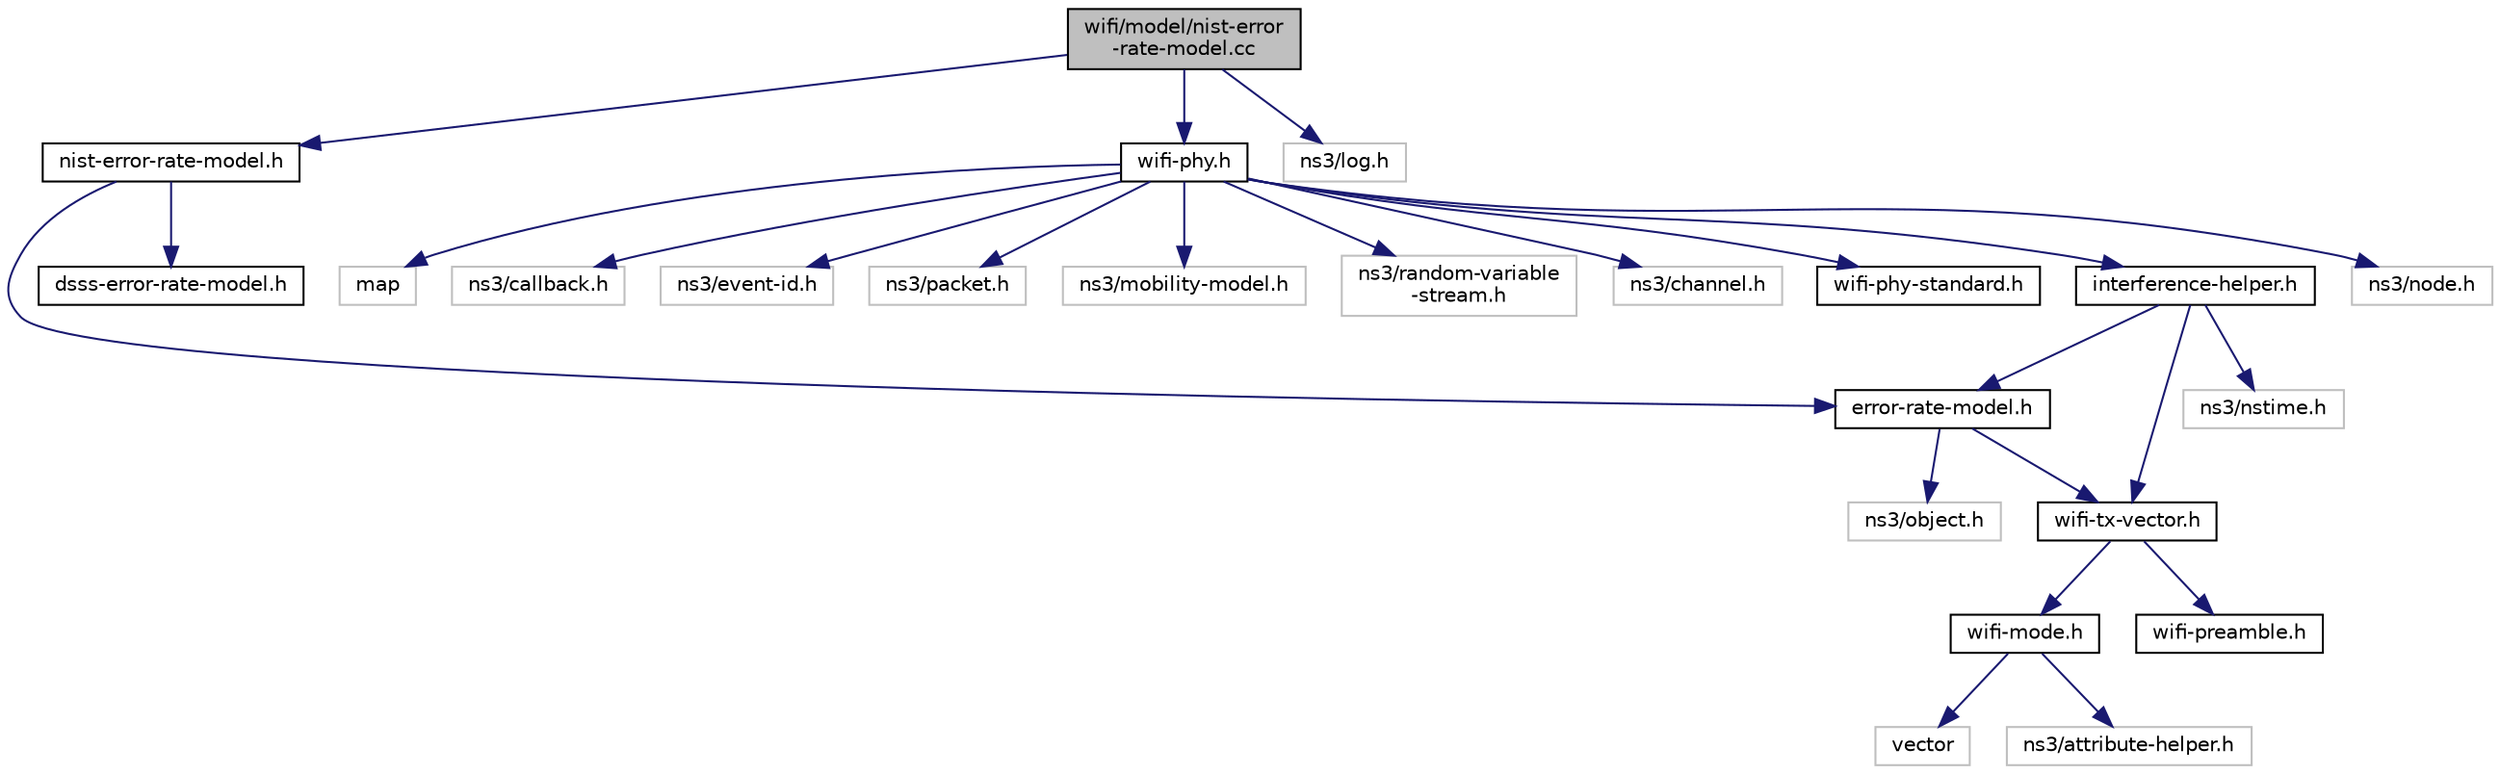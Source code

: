 digraph "wifi/model/nist-error-rate-model.cc"
{
  edge [fontname="Helvetica",fontsize="10",labelfontname="Helvetica",labelfontsize="10"];
  node [fontname="Helvetica",fontsize="10",shape=record];
  Node1 [label="wifi/model/nist-error\l-rate-model.cc",height=0.2,width=0.4,color="black", fillcolor="grey75", style="filled", fontcolor="black"];
  Node1 -> Node2 [color="midnightblue",fontsize="10",style="solid"];
  Node2 [label="nist-error-rate-model.h",height=0.2,width=0.4,color="black", fillcolor="white", style="filled",URL="$d1/dcd/nist-error-rate-model_8h.html"];
  Node2 -> Node3 [color="midnightblue",fontsize="10",style="solid"];
  Node3 [label="error-rate-model.h",height=0.2,width=0.4,color="black", fillcolor="white", style="filled",URL="$df/de2/error-rate-model_8h.html"];
  Node3 -> Node4 [color="midnightblue",fontsize="10",style="solid"];
  Node4 [label="wifi-tx-vector.h",height=0.2,width=0.4,color="black", fillcolor="white", style="filled",URL="$d6/d4e/wifi-tx-vector_8h.html"];
  Node4 -> Node5 [color="midnightblue",fontsize="10",style="solid"];
  Node5 [label="wifi-mode.h",height=0.2,width=0.4,color="black", fillcolor="white", style="filled",URL="$d1/d96/wifi-mode_8h.html"];
  Node5 -> Node6 [color="midnightblue",fontsize="10",style="solid"];
  Node6 [label="vector",height=0.2,width=0.4,color="grey75", fillcolor="white", style="filled"];
  Node5 -> Node7 [color="midnightblue",fontsize="10",style="solid"];
  Node7 [label="ns3/attribute-helper.h",height=0.2,width=0.4,color="grey75", fillcolor="white", style="filled"];
  Node4 -> Node8 [color="midnightblue",fontsize="10",style="solid"];
  Node8 [label="wifi-preamble.h",height=0.2,width=0.4,color="black", fillcolor="white", style="filled",URL="$d9/d85/wifi-preamble_8h.html"];
  Node3 -> Node9 [color="midnightblue",fontsize="10",style="solid"];
  Node9 [label="ns3/object.h",height=0.2,width=0.4,color="grey75", fillcolor="white", style="filled"];
  Node2 -> Node10 [color="midnightblue",fontsize="10",style="solid"];
  Node10 [label="dsss-error-rate-model.h",height=0.2,width=0.4,color="black", fillcolor="white", style="filled",URL="$dc/de1/dsss-error-rate-model_8h.html"];
  Node1 -> Node11 [color="midnightblue",fontsize="10",style="solid"];
  Node11 [label="wifi-phy.h",height=0.2,width=0.4,color="black", fillcolor="white", style="filled",URL="$d5/d72/wifi-phy_8h.html"];
  Node11 -> Node12 [color="midnightblue",fontsize="10",style="solid"];
  Node12 [label="map",height=0.2,width=0.4,color="grey75", fillcolor="white", style="filled"];
  Node11 -> Node13 [color="midnightblue",fontsize="10",style="solid"];
  Node13 [label="ns3/callback.h",height=0.2,width=0.4,color="grey75", fillcolor="white", style="filled"];
  Node11 -> Node14 [color="midnightblue",fontsize="10",style="solid"];
  Node14 [label="ns3/event-id.h",height=0.2,width=0.4,color="grey75", fillcolor="white", style="filled"];
  Node11 -> Node15 [color="midnightblue",fontsize="10",style="solid"];
  Node15 [label="ns3/packet.h",height=0.2,width=0.4,color="grey75", fillcolor="white", style="filled"];
  Node11 -> Node16 [color="midnightblue",fontsize="10",style="solid"];
  Node16 [label="ns3/mobility-model.h",height=0.2,width=0.4,color="grey75", fillcolor="white", style="filled"];
  Node11 -> Node17 [color="midnightblue",fontsize="10",style="solid"];
  Node17 [label="ns3/random-variable\l-stream.h",height=0.2,width=0.4,color="grey75", fillcolor="white", style="filled"];
  Node11 -> Node18 [color="midnightblue",fontsize="10",style="solid"];
  Node18 [label="ns3/channel.h",height=0.2,width=0.4,color="grey75", fillcolor="white", style="filled"];
  Node11 -> Node19 [color="midnightblue",fontsize="10",style="solid"];
  Node19 [label="wifi-phy-standard.h",height=0.2,width=0.4,color="black", fillcolor="white", style="filled",URL="$d6/d22/wifi-phy-standard_8h.html"];
  Node11 -> Node20 [color="midnightblue",fontsize="10",style="solid"];
  Node20 [label="interference-helper.h",height=0.2,width=0.4,color="black", fillcolor="white", style="filled",URL="$d7/d62/interference-helper_8h.html"];
  Node20 -> Node21 [color="midnightblue",fontsize="10",style="solid"];
  Node21 [label="ns3/nstime.h",height=0.2,width=0.4,color="grey75", fillcolor="white", style="filled"];
  Node20 -> Node4 [color="midnightblue",fontsize="10",style="solid"];
  Node20 -> Node3 [color="midnightblue",fontsize="10",style="solid"];
  Node11 -> Node22 [color="midnightblue",fontsize="10",style="solid"];
  Node22 [label="ns3/node.h",height=0.2,width=0.4,color="grey75", fillcolor="white", style="filled"];
  Node1 -> Node23 [color="midnightblue",fontsize="10",style="solid"];
  Node23 [label="ns3/log.h",height=0.2,width=0.4,color="grey75", fillcolor="white", style="filled"];
}

